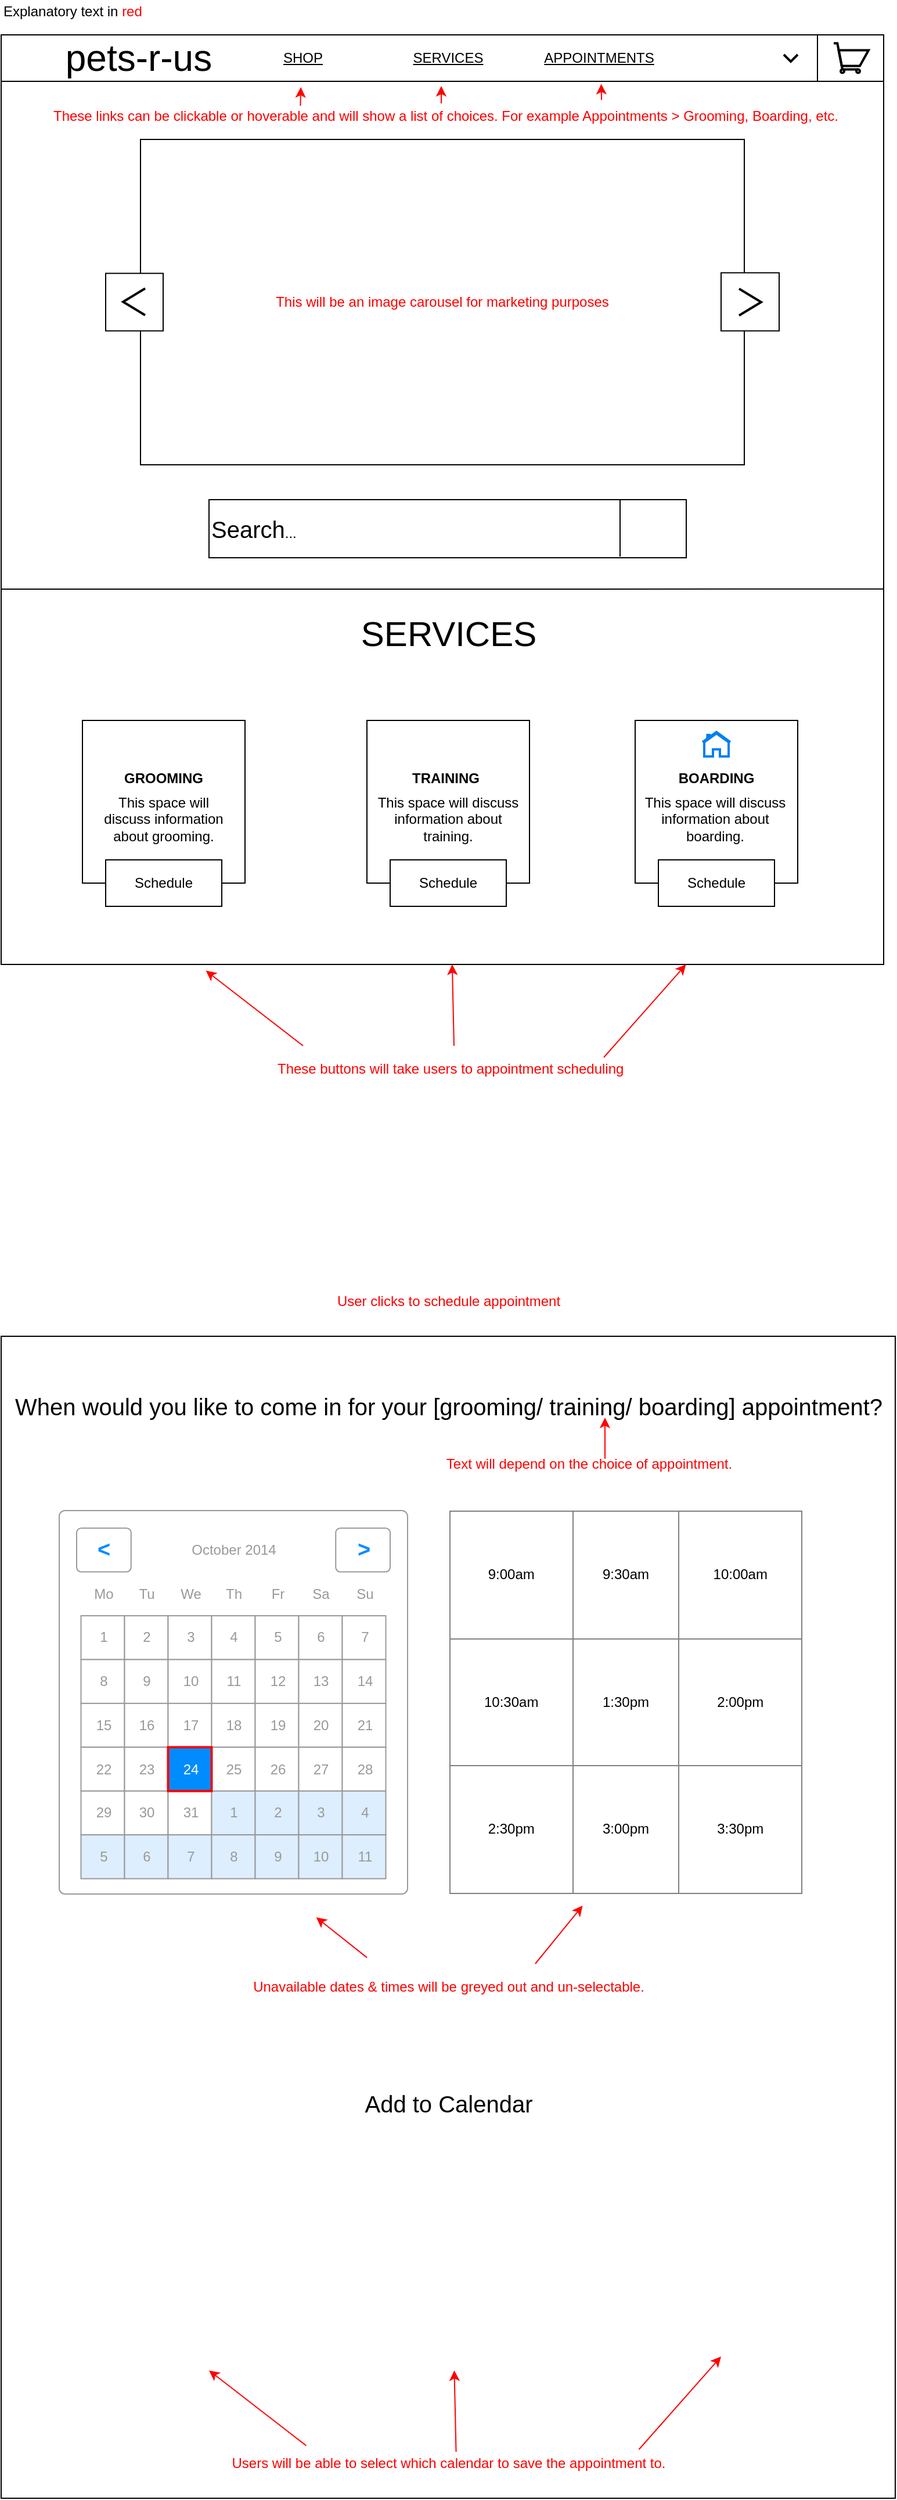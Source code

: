 <mxfile version="13.10.0" type="github">
  <diagram id="vqAz7mFe_bX8_XPS133d" name="Page-1">
    <mxGraphModel dx="1426" dy="794" grid="1" gridSize="10" guides="1" tooltips="1" connect="1" arrows="1" fold="1" page="1" pageScale="1" pageWidth="850" pageHeight="1100" math="0" shadow="0">
      <root>
        <mxCell id="0" />
        <mxCell id="1" parent="0" />
        <mxCell id="3avs3_zd8cKEyKvQoN6--27" value="" style="whiteSpace=wrap;html=1;aspect=fixed;" parent="1" vertex="1">
          <mxGeometry x="40" y="80" width="760" height="760" as="geometry" />
        </mxCell>
        <mxCell id="lcX1lfoyKaqcj_of0QZ5-1" value="&lt;font style=&quot;font-size: 32px&quot;&gt;&amp;nbsp; &amp;nbsp; &amp;nbsp; pets-r-us&lt;/font&gt;" style="rounded=0;whiteSpace=wrap;html=1;align=left;" parent="1" vertex="1">
          <mxGeometry x="40" y="40" width="760" height="40" as="geometry" />
        </mxCell>
        <mxCell id="lcX1lfoyKaqcj_of0QZ5-8" value="&lt;font style=&quot;font-size: 30px&quot;&gt;SERVICES&lt;/font&gt;" style="text;html=1;align=center;verticalAlign=middle;resizable=0;points=[];autosize=1;" parent="1" vertex="1">
          <mxGeometry x="339.5" y="540" width="170" height="30" as="geometry" />
        </mxCell>
        <mxCell id="3avs3_zd8cKEyKvQoN6--6" value="" style="shape=image;html=1;verticalAlign=top;verticalLabelPosition=bottom;labelBackgroundColor=#ffffff;imageAspect=0;aspect=fixed;image=https://cdn3.iconfinder.com/data/icons/fugue/icon_shadowless/user-silhouette.png" parent="1" vertex="1">
          <mxGeometry x="684" y="45" width="30" height="30" as="geometry" />
        </mxCell>
        <mxCell id="3avs3_zd8cKEyKvQoN6--7" value="" style="html=1;verticalLabelPosition=bottom;align=center;labelBackgroundColor=#ffffff;verticalAlign=top;strokeWidth=2;shadow=0;dashed=0;shape=mxgraph.ios7.icons.shopping_cart;" parent="1" vertex="1">
          <mxGeometry x="757" y="47.25" width="30" height="25.5" as="geometry" />
        </mxCell>
        <mxCell id="3avs3_zd8cKEyKvQoN6--8" value="" style="html=1;verticalLabelPosition=bottom;labelBackgroundColor=#ffffff;verticalAlign=top;shadow=0;dashed=0;strokeWidth=2;shape=mxgraph.ios7.misc.down;" parent="1" vertex="1">
          <mxGeometry x="714" y="57" width="12" height="6" as="geometry" />
        </mxCell>
        <mxCell id="3avs3_zd8cKEyKvQoN6--9" value="" style="endArrow=none;html=1;" parent="1" edge="1">
          <mxGeometry width="50" height="50" relative="1" as="geometry">
            <mxPoint x="743" y="80" as="sourcePoint" />
            <mxPoint x="743" y="40" as="targetPoint" />
          </mxGeometry>
        </mxCell>
        <mxCell id="3avs3_zd8cKEyKvQoN6--38" value="&lt;font color=&quot;#ff0000&quot;&gt;These links can be clickable or hoverable and will show a list of choices. For example Appointments &amp;gt; Grooming, Boarding, etc.&lt;/font&gt;" style="text;html=1;strokeColor=none;fillColor=none;align=center;verticalAlign=middle;whiteSpace=wrap;rounded=0;" parent="1" vertex="1">
          <mxGeometry x="73" y="100" width="700" height="20" as="geometry" />
        </mxCell>
        <mxCell id="3avs3_zd8cKEyKvQoN6--41" value="" style="endArrow=classic;html=1;strokeColor=#FF0000;entryX=0.68;entryY=-0.005;entryDx=0;entryDy=0;entryPerimeter=0;" parent="1" edge="1">
          <mxGeometry width="50" height="50" relative="1" as="geometry">
            <mxPoint x="557" y="96" as="sourcePoint" />
            <mxPoint x="556.8" y="82.2" as="targetPoint" />
          </mxGeometry>
        </mxCell>
        <mxCell id="3avs3_zd8cKEyKvQoN6--42" value="" style="endArrow=classic;html=1;strokeColor=#FF0000;" parent="1" edge="1">
          <mxGeometry width="50" height="50" relative="1" as="geometry">
            <mxPoint x="419" y="99" as="sourcePoint" />
            <mxPoint x="419" y="84" as="targetPoint" />
          </mxGeometry>
        </mxCell>
        <mxCell id="3avs3_zd8cKEyKvQoN6--43" value="Explanatory text in &lt;font color=&quot;#ff0000&quot;&gt;red&lt;/font&gt;" style="text;html=1;align=left;verticalAlign=middle;resizable=0;points=[];autosize=1;" parent="1" vertex="1">
          <mxGeometry x="40" y="10" width="130" height="20" as="geometry" />
        </mxCell>
        <mxCell id="3avs3_zd8cKEyKvQoN6--45" value="" style="endArrow=classic;html=1;strokeColor=#FF0000;exitX=0.151;exitY=-0.2;exitDx=0;exitDy=0;exitPerimeter=0;entryX=0.183;entryY=0;entryDx=0;entryDy=0;entryPerimeter=0;" parent="1" edge="1">
          <mxGeometry width="50" height="50" relative="1" as="geometry">
            <mxPoint x="297.7" y="101" as="sourcePoint" />
            <mxPoint x="298.08" y="85" as="targetPoint" />
          </mxGeometry>
        </mxCell>
        <mxCell id="3avs3_zd8cKEyKvQoN6--46" value="&lt;font color=&quot;#ff0000&quot;&gt;These buttons will take users to appointment scheduling&lt;/font&gt;" style="text;html=1;align=left;verticalAlign=middle;resizable=0;points=[];autosize=1;" parent="1" vertex="1">
          <mxGeometry x="276" y="920" width="310" height="20" as="geometry" />
        </mxCell>
        <mxCell id="3avs3_zd8cKEyKvQoN6--47" value="" style="endArrow=classic;html=1;strokeColor=#FF0000;entryX=0.776;entryY=1;entryDx=0;entryDy=0;entryPerimeter=0;" parent="1" target="3avs3_zd8cKEyKvQoN6--27" edge="1">
          <mxGeometry width="50" height="50" relative="1" as="geometry">
            <mxPoint x="559" y="920" as="sourcePoint" />
            <mxPoint x="610" y="870" as="targetPoint" />
          </mxGeometry>
        </mxCell>
        <mxCell id="3avs3_zd8cKEyKvQoN6--48" value="" style="endArrow=classic;html=1;strokeColor=#FF0000;" parent="1" target="3avs3_zd8cKEyKvQoN6--27" edge="1">
          <mxGeometry width="50" height="50" relative="1" as="geometry">
            <mxPoint x="430" y="910" as="sourcePoint" />
            <mxPoint x="480" y="860" as="targetPoint" />
          </mxGeometry>
        </mxCell>
        <mxCell id="3avs3_zd8cKEyKvQoN6--49" value="" style="endArrow=classic;html=1;strokeColor=#FF0000;entryX=0.232;entryY=1.007;entryDx=0;entryDy=0;entryPerimeter=0;" parent="1" target="3avs3_zd8cKEyKvQoN6--27" edge="1">
          <mxGeometry width="50" height="50" relative="1" as="geometry">
            <mxPoint x="300" y="910" as="sourcePoint" />
            <mxPoint x="250" y="880" as="targetPoint" />
          </mxGeometry>
        </mxCell>
        <mxCell id="o10lMuYCQR1ptEmExMKJ-1" value="&lt;u&gt;SHOP&lt;/u&gt;" style="text;html=1;strokeColor=none;fillColor=none;align=center;verticalAlign=middle;whiteSpace=wrap;rounded=0;" parent="1" vertex="1">
          <mxGeometry x="280" y="50" width="40" height="20" as="geometry" />
        </mxCell>
        <mxCell id="o10lMuYCQR1ptEmExMKJ-2" value="&lt;u&gt;SERVICES&lt;/u&gt;" style="text;html=1;strokeColor=none;fillColor=none;align=center;verticalAlign=middle;whiteSpace=wrap;rounded=0;" parent="1" vertex="1">
          <mxGeometry x="405" y="50" width="40" height="20" as="geometry" />
        </mxCell>
        <mxCell id="o10lMuYCQR1ptEmExMKJ-3" value="&lt;u&gt;APPOINTMENTS&lt;/u&gt;" style="text;html=1;strokeColor=none;fillColor=none;align=center;verticalAlign=middle;whiteSpace=wrap;rounded=0;" parent="1" vertex="1">
          <mxGeometry x="535" y="50" width="40" height="20" as="geometry" />
        </mxCell>
        <mxCell id="o10lMuYCQR1ptEmExMKJ-4" value="&lt;font color=&quot;#ff0000&quot;&gt;This will be an image carousel for marketing purposes&lt;/font&gt;" style="rounded=0;whiteSpace=wrap;html=1;strokeColor=#000000;" parent="1" vertex="1">
          <mxGeometry x="160" y="130" width="520" height="280" as="geometry" />
        </mxCell>
        <mxCell id="o10lMuYCQR1ptEmExMKJ-5" value="" style="whiteSpace=wrap;html=1;aspect=fixed;strokeColor=#000000;" parent="1" vertex="1">
          <mxGeometry x="130" y="245.25" width="49.5" height="49.5" as="geometry" />
        </mxCell>
        <mxCell id="o10lMuYCQR1ptEmExMKJ-6" value="" style="whiteSpace=wrap;html=1;aspect=fixed;strokeColor=#000000;" parent="1" vertex="1">
          <mxGeometry x="660" y="244.75" width="50" height="50" as="geometry" />
        </mxCell>
        <mxCell id="o10lMuYCQR1ptEmExMKJ-7" value="" style="html=1;verticalLabelPosition=bottom;labelBackgroundColor=#ffffff;verticalAlign=top;shadow=0;dashed=0;strokeWidth=2;shape=mxgraph.ios7.misc.down;direction=south;" parent="1" vertex="1">
          <mxGeometry x="145" y="258.25" width="19" height="23" as="geometry" />
        </mxCell>
        <mxCell id="o10lMuYCQR1ptEmExMKJ-8" value="" style="html=1;verticalLabelPosition=bottom;labelBackgroundColor=#ffffff;verticalAlign=top;shadow=0;dashed=0;strokeWidth=2;shape=mxgraph.ios7.misc.down;direction=north;" parent="1" vertex="1">
          <mxGeometry x="675.5" y="258.5" width="19" height="23" as="geometry" />
        </mxCell>
        <mxCell id="o10lMuYCQR1ptEmExMKJ-9" value="&lt;font style=&quot;font-size: 20px&quot;&gt;Search&lt;/font&gt;..." style="rounded=0;whiteSpace=wrap;html=1;strokeColor=#000000;align=left;" parent="1" vertex="1">
          <mxGeometry x="219" y="440" width="411" height="50" as="geometry" />
        </mxCell>
        <mxCell id="o10lMuYCQR1ptEmExMKJ-10" value="" style="shape=image;html=1;verticalAlign=top;verticalLabelPosition=bottom;labelBackgroundColor=#ffffff;imageAspect=0;aspect=fixed;image=https://cdn1.iconfinder.com/data/icons/science-technology-outline-24-px/24/Magnifier_magnifying_glass_search_search_web_searching_glass-128.png;strokeColor=#000000;" parent="1" vertex="1">
          <mxGeometry x="580" y="441" width="48" height="48" as="geometry" />
        </mxCell>
        <mxCell id="o10lMuYCQR1ptEmExMKJ-11" value="" style="endArrow=none;html=1;" parent="1" edge="1">
          <mxGeometry width="50" height="50" relative="1" as="geometry">
            <mxPoint x="573" y="489" as="sourcePoint" />
            <mxPoint x="573" y="440" as="targetPoint" />
          </mxGeometry>
        </mxCell>
        <mxCell id="o10lMuYCQR1ptEmExMKJ-12" value="" style="endArrow=none;html=1;strokeColor=#000000;entryX=1;entryY=0.592;entryDx=0;entryDy=0;entryPerimeter=0;" parent="1" edge="1">
          <mxGeometry width="50" height="50" relative="1" as="geometry">
            <mxPoint x="40" y="517" as="sourcePoint" />
            <mxPoint x="800" y="516.92" as="targetPoint" />
          </mxGeometry>
        </mxCell>
        <mxCell id="o10lMuYCQR1ptEmExMKJ-13" value="" style="whiteSpace=wrap;html=1;aspect=fixed;strokeColor=#000000;align=left;" parent="1" vertex="1">
          <mxGeometry x="110" y="630" width="140" height="140" as="geometry" />
        </mxCell>
        <mxCell id="o10lMuYCQR1ptEmExMKJ-14" value="&lt;span style=&quot;color: rgba(0 , 0 , 0 , 0) ; font-family: monospace ; font-size: 0px&quot;&gt;%3CmxGraphModel%3E%3Croot%3E%3CmxCell%20id%3D%220%22%2F%3E%3CmxCell%20id%3D%221%22%20parent%3D%220%22%2F%3E%3CmxCell%20id%3D%222%22%20value%3D%22This%20space%20will%20discuss%20information%20about%20grooming.%22%20style%3D%22text%3Bhtml%3D1%3BstrokeColor%3Dnone%3BfillColor%3Dnone%3Balign%3Dleft%3BverticalAlign%3Dmiddle%3BwhiteSpace%3Dwrap%3Brounded%3D0%3B%22%20vertex%3D%221%22%20parent%3D%221%22%3E%3CmxGeometry%20x%3D%22120%22%20y%3D%22690%22%20width%3D%22120%22%20height%3D%2250%22%20as%3D%22geometry%22%2F%3E%3C%2FmxCell%3E%3C%2Froot%3E%3C%2FmxGraphModel%3E&lt;/span&gt;" style="whiteSpace=wrap;html=1;aspect=fixed;strokeColor=#000000;" parent="1" vertex="1">
          <mxGeometry x="355" y="630" width="140" height="140" as="geometry" />
        </mxCell>
        <mxCell id="o10lMuYCQR1ptEmExMKJ-15" value="" style="whiteSpace=wrap;html=1;aspect=fixed;strokeColor=#000000;" parent="1" vertex="1">
          <mxGeometry x="586" y="630" width="140" height="140" as="geometry" />
        </mxCell>
        <mxCell id="o10lMuYCQR1ptEmExMKJ-16" value="Schedule" style="rounded=0;whiteSpace=wrap;html=1;strokeColor=#000000;" parent="1" vertex="1">
          <mxGeometry x="130" y="750" width="100" height="40" as="geometry" />
        </mxCell>
        <mxCell id="o10lMuYCQR1ptEmExMKJ-17" value="Schedule" style="rounded=0;whiteSpace=wrap;html=1;strokeColor=#000000;" parent="1" vertex="1">
          <mxGeometry x="375" y="750" width="100" height="40" as="geometry" />
        </mxCell>
        <mxCell id="o10lMuYCQR1ptEmExMKJ-18" value="Schedule" style="rounded=0;whiteSpace=wrap;html=1;strokeColor=#000000;" parent="1" vertex="1">
          <mxGeometry x="606" y="750" width="100" height="40" as="geometry" />
        </mxCell>
        <mxCell id="lcX1lfoyKaqcj_of0QZ5-4" value="" style="shape=image;html=1;verticalAlign=top;verticalLabelPosition=bottom;labelBackgroundColor=#ffffff;imageAspect=0;aspect=fixed;image=https://cdn4.iconfinder.com/data/icons/common-toolbar/36/Cut-2-128.png" parent="1" vertex="1">
          <mxGeometry x="165" y="640" width="30" height="30" as="geometry" />
        </mxCell>
        <mxCell id="o10lMuYCQR1ptEmExMKJ-19" value="&lt;b&gt;GROOMING&lt;/b&gt;" style="text;html=1;strokeColor=none;fillColor=none;align=center;verticalAlign=middle;whiteSpace=wrap;rounded=0;" parent="1" vertex="1">
          <mxGeometry x="160" y="670" width="40" height="20" as="geometry" />
        </mxCell>
        <mxCell id="o10lMuYCQR1ptEmExMKJ-20" value="This space will discuss information about grooming." style="text;html=1;strokeColor=none;fillColor=none;align=center;verticalAlign=middle;whiteSpace=wrap;rounded=0;" parent="1" vertex="1">
          <mxGeometry x="120" y="690" width="120" height="50" as="geometry" />
        </mxCell>
        <mxCell id="lcX1lfoyKaqcj_of0QZ5-5" value="" style="shape=image;html=1;verticalAlign=top;verticalLabelPosition=bottom;labelBackgroundColor=#ffffff;imageAspect=0;aspect=fixed;image=https://cdn4.iconfinder.com/data/icons/general-office/91/General_Office_06-128.png" parent="1" vertex="1">
          <mxGeometry x="410" y="640" width="30" height="30" as="geometry" />
        </mxCell>
        <mxCell id="o10lMuYCQR1ptEmExMKJ-21" value="&lt;b&gt;TRAINING&lt;/b&gt;" style="text;html=1;strokeColor=none;fillColor=none;align=center;verticalAlign=middle;whiteSpace=wrap;rounded=0;" parent="1" vertex="1">
          <mxGeometry x="403" y="670" width="40" height="20" as="geometry" />
        </mxCell>
        <mxCell id="o10lMuYCQR1ptEmExMKJ-22" value="&lt;span style=&quot;text-align: left&quot;&gt;This space will discuss information about training.&lt;/span&gt;" style="text;html=1;strokeColor=none;fillColor=none;align=center;verticalAlign=middle;whiteSpace=wrap;rounded=0;" parent="1" vertex="1">
          <mxGeometry x="360" y="690" width="130" height="50" as="geometry" />
        </mxCell>
        <mxCell id="lcX1lfoyKaqcj_of0QZ5-6" value="" style="html=1;verticalLabelPosition=bottom;align=center;labelBackgroundColor=#ffffff;verticalAlign=top;strokeWidth=2;strokeColor=#0080F0;shadow=0;dashed=0;shape=mxgraph.ios7.icons.home;" parent="1" vertex="1">
          <mxGeometry x="644" y="640" width="24" height="21" as="geometry" />
        </mxCell>
        <mxCell id="o10lMuYCQR1ptEmExMKJ-23" value="&lt;b&gt;BOARDING&lt;/b&gt;" style="text;html=1;strokeColor=none;fillColor=none;align=center;verticalAlign=middle;whiteSpace=wrap;rounded=0;" parent="1" vertex="1">
          <mxGeometry x="635.5" y="670" width="40" height="20" as="geometry" />
        </mxCell>
        <mxCell id="o10lMuYCQR1ptEmExMKJ-24" value="&lt;span style=&quot;text-align: left&quot;&gt;This space will discuss information about boarding.&lt;/span&gt;" style="text;html=1;strokeColor=none;fillColor=none;align=center;verticalAlign=middle;whiteSpace=wrap;rounded=0;" parent="1" vertex="1">
          <mxGeometry x="590" y="690" width="130" height="50" as="geometry" />
        </mxCell>
        <mxCell id="95NdMhcnDPLf_UJRI52Z-2" value="" style="whiteSpace=wrap;html=1;" vertex="1" parent="1">
          <mxGeometry x="40" y="1160" width="770" height="1000" as="geometry" />
        </mxCell>
        <mxCell id="95NdMhcnDPLf_UJRI52Z-3" value="&lt;span style=&quot;color: rgb(255 , 0 , 0)&quot;&gt;User clicks to schedule appointment&lt;/span&gt;" style="text;html=1;align=center;verticalAlign=middle;resizable=0;points=[];autosize=1;" vertex="1" parent="1">
          <mxGeometry x="320" y="1120" width="210" height="20" as="geometry" />
        </mxCell>
        <mxCell id="95NdMhcnDPLf_UJRI52Z-4" value="&lt;span style=&quot;font-size: 20px&quot;&gt;When would you like to come in for your [grooming/ training/ boarding] appointment?&lt;/span&gt;" style="text;html=1;align=center;verticalAlign=middle;resizable=0;points=[];autosize=1;" vertex="1" parent="1">
          <mxGeometry x="45" y="1210" width="760" height="20" as="geometry" />
        </mxCell>
        <mxCell id="95NdMhcnDPLf_UJRI52Z-5" value="" style="strokeWidth=1;shadow=0;dashed=0;align=center;html=1;shape=mxgraph.mockup.forms.rrect;rSize=5;strokeColor=#999999;fillColor=#ffffff;" vertex="1" parent="1">
          <mxGeometry x="90" y="1310" width="300" height="330" as="geometry" />
        </mxCell>
        <mxCell id="95NdMhcnDPLf_UJRI52Z-6" value="October 2014" style="strokeWidth=1;shadow=0;dashed=0;align=center;html=1;shape=mxgraph.mockup.forms.anchor;fontColor=#999999;" vertex="1" parent="95NdMhcnDPLf_UJRI52Z-5">
          <mxGeometry x="56.25" y="15.086" width="187.5" height="37.714" as="geometry" />
        </mxCell>
        <mxCell id="95NdMhcnDPLf_UJRI52Z-7" value="&lt;" style="strokeWidth=1;shadow=0;dashed=0;align=center;html=1;shape=mxgraph.mockup.forms.rrect;rSize=4;strokeColor=#999999;fontColor=#008cff;fontSize=19;fontStyle=1;" vertex="1" parent="95NdMhcnDPLf_UJRI52Z-5">
          <mxGeometry x="15" y="15.086" width="46.875" height="37.714" as="geometry" />
        </mxCell>
        <mxCell id="95NdMhcnDPLf_UJRI52Z-8" value="&gt;" style="strokeWidth=1;shadow=0;dashed=0;align=center;html=1;shape=mxgraph.mockup.forms.rrect;rSize=4;strokeColor=#999999;fontColor=#008cff;fontSize=19;fontStyle=1;" vertex="1" parent="95NdMhcnDPLf_UJRI52Z-5">
          <mxGeometry x="238.125" y="15.086" width="46.875" height="37.714" as="geometry" />
        </mxCell>
        <mxCell id="95NdMhcnDPLf_UJRI52Z-9" value="Mo" style="strokeWidth=1;shadow=0;dashed=0;align=center;html=1;shape=mxgraph.mockup.forms.anchor;fontColor=#999999;" vertex="1" parent="95NdMhcnDPLf_UJRI52Z-5">
          <mxGeometry x="18.75" y="52.8" width="37.5" height="37.714" as="geometry" />
        </mxCell>
        <mxCell id="95NdMhcnDPLf_UJRI52Z-10" value="Tu" style="strokeWidth=1;shadow=0;dashed=0;align=center;html=1;shape=mxgraph.mockup.forms.anchor;fontColor=#999999;" vertex="1" parent="95NdMhcnDPLf_UJRI52Z-5">
          <mxGeometry x="56.25" y="52.8" width="37.5" height="37.714" as="geometry" />
        </mxCell>
        <mxCell id="95NdMhcnDPLf_UJRI52Z-11" value="We" style="strokeWidth=1;shadow=0;dashed=0;align=center;html=1;shape=mxgraph.mockup.forms.anchor;fontColor=#999999;" vertex="1" parent="95NdMhcnDPLf_UJRI52Z-5">
          <mxGeometry x="93.75" y="52.8" width="37.5" height="37.714" as="geometry" />
        </mxCell>
        <mxCell id="95NdMhcnDPLf_UJRI52Z-12" value="Th" style="strokeWidth=1;shadow=0;dashed=0;align=center;html=1;shape=mxgraph.mockup.forms.anchor;fontColor=#999999;" vertex="1" parent="95NdMhcnDPLf_UJRI52Z-5">
          <mxGeometry x="131.25" y="52.8" width="37.5" height="37.714" as="geometry" />
        </mxCell>
        <mxCell id="95NdMhcnDPLf_UJRI52Z-13" value="Fr" style="strokeWidth=1;shadow=0;dashed=0;align=center;html=1;shape=mxgraph.mockup.forms.anchor;fontColor=#999999;" vertex="1" parent="95NdMhcnDPLf_UJRI52Z-5">
          <mxGeometry x="168.75" y="52.8" width="37.5" height="37.714" as="geometry" />
        </mxCell>
        <mxCell id="95NdMhcnDPLf_UJRI52Z-14" value="Sa" style="strokeWidth=1;shadow=0;dashed=0;align=center;html=1;shape=mxgraph.mockup.forms.anchor;fontColor=#999999;" vertex="1" parent="95NdMhcnDPLf_UJRI52Z-5">
          <mxGeometry x="206.25" y="52.8" width="37.5" height="37.714" as="geometry" />
        </mxCell>
        <mxCell id="95NdMhcnDPLf_UJRI52Z-15" value="Su" style="strokeWidth=1;shadow=0;dashed=0;align=center;html=1;shape=mxgraph.mockup.forms.anchor;fontColor=#999999;" vertex="1" parent="95NdMhcnDPLf_UJRI52Z-5">
          <mxGeometry x="243.75" y="52.8" width="37.5" height="37.714" as="geometry" />
        </mxCell>
        <mxCell id="95NdMhcnDPLf_UJRI52Z-16" value="1" style="strokeWidth=1;shadow=0;dashed=0;align=center;html=1;shape=mxgraph.mockup.forms.rrect;rSize=0;strokeColor=#999999;fontColor=#999999;" vertex="1" parent="95NdMhcnDPLf_UJRI52Z-5">
          <mxGeometry x="18.75" y="90.514" width="37.5" height="37.714" as="geometry" />
        </mxCell>
        <mxCell id="95NdMhcnDPLf_UJRI52Z-17" value="2" style="strokeWidth=1;shadow=0;dashed=0;align=center;html=1;shape=mxgraph.mockup.forms.rrect;rSize=0;strokeColor=#999999;fontColor=#999999;" vertex="1" parent="95NdMhcnDPLf_UJRI52Z-5">
          <mxGeometry x="56.25" y="90.514" width="37.5" height="37.714" as="geometry" />
        </mxCell>
        <mxCell id="95NdMhcnDPLf_UJRI52Z-18" value="3" style="strokeWidth=1;shadow=0;dashed=0;align=center;html=1;shape=mxgraph.mockup.forms.rrect;rSize=0;strokeColor=#999999;fontColor=#999999;" vertex="1" parent="95NdMhcnDPLf_UJRI52Z-5">
          <mxGeometry x="93.75" y="90.514" width="37.5" height="37.714" as="geometry" />
        </mxCell>
        <mxCell id="95NdMhcnDPLf_UJRI52Z-19" value="4" style="strokeWidth=1;shadow=0;dashed=0;align=center;html=1;shape=mxgraph.mockup.forms.rrect;rSize=0;strokeColor=#999999;fontColor=#999999;" vertex="1" parent="95NdMhcnDPLf_UJRI52Z-5">
          <mxGeometry x="131.25" y="90.514" width="37.5" height="37.714" as="geometry" />
        </mxCell>
        <mxCell id="95NdMhcnDPLf_UJRI52Z-20" value="5" style="strokeWidth=1;shadow=0;dashed=0;align=center;html=1;shape=mxgraph.mockup.forms.rrect;rSize=0;strokeColor=#999999;fontColor=#999999;" vertex="1" parent="95NdMhcnDPLf_UJRI52Z-5">
          <mxGeometry x="168.75" y="90.514" width="37.5" height="37.714" as="geometry" />
        </mxCell>
        <mxCell id="95NdMhcnDPLf_UJRI52Z-21" value="6" style="strokeWidth=1;shadow=0;dashed=0;align=center;html=1;shape=mxgraph.mockup.forms.rrect;rSize=0;strokeColor=#999999;fontColor=#999999;" vertex="1" parent="95NdMhcnDPLf_UJRI52Z-5">
          <mxGeometry x="206.25" y="90.514" width="37.5" height="37.714" as="geometry" />
        </mxCell>
        <mxCell id="95NdMhcnDPLf_UJRI52Z-22" value="7" style="strokeWidth=1;shadow=0;dashed=0;align=center;html=1;shape=mxgraph.mockup.forms.rrect;rSize=0;strokeColor=#999999;fontColor=#999999;" vertex="1" parent="95NdMhcnDPLf_UJRI52Z-5">
          <mxGeometry x="243.75" y="90.514" width="37.5" height="37.714" as="geometry" />
        </mxCell>
        <mxCell id="95NdMhcnDPLf_UJRI52Z-23" value="8" style="strokeWidth=1;shadow=0;dashed=0;align=center;html=1;shape=mxgraph.mockup.forms.rrect;rSize=0;strokeColor=#999999;fontColor=#999999;" vertex="1" parent="95NdMhcnDPLf_UJRI52Z-5">
          <mxGeometry x="18.75" y="128.229" width="37.5" height="37.714" as="geometry" />
        </mxCell>
        <mxCell id="95NdMhcnDPLf_UJRI52Z-24" value="9" style="strokeWidth=1;shadow=0;dashed=0;align=center;html=1;shape=mxgraph.mockup.forms.rrect;rSize=0;strokeColor=#999999;fontColor=#999999;" vertex="1" parent="95NdMhcnDPLf_UJRI52Z-5">
          <mxGeometry x="56.25" y="128.229" width="37.5" height="37.714" as="geometry" />
        </mxCell>
        <mxCell id="95NdMhcnDPLf_UJRI52Z-25" value="10" style="strokeWidth=1;shadow=0;dashed=0;align=center;html=1;shape=mxgraph.mockup.forms.rrect;rSize=0;strokeColor=#999999;fontColor=#999999;" vertex="1" parent="95NdMhcnDPLf_UJRI52Z-5">
          <mxGeometry x="93.75" y="128.229" width="37.5" height="37.714" as="geometry" />
        </mxCell>
        <mxCell id="95NdMhcnDPLf_UJRI52Z-26" value="11" style="strokeWidth=1;shadow=0;dashed=0;align=center;html=1;shape=mxgraph.mockup.forms.rrect;rSize=0;strokeColor=#999999;fontColor=#999999;" vertex="1" parent="95NdMhcnDPLf_UJRI52Z-5">
          <mxGeometry x="131.25" y="128.229" width="37.5" height="37.714" as="geometry" />
        </mxCell>
        <mxCell id="95NdMhcnDPLf_UJRI52Z-27" value="12" style="strokeWidth=1;shadow=0;dashed=0;align=center;html=1;shape=mxgraph.mockup.forms.rrect;rSize=0;strokeColor=#999999;fontColor=#999999;" vertex="1" parent="95NdMhcnDPLf_UJRI52Z-5">
          <mxGeometry x="168.75" y="128.229" width="37.5" height="37.714" as="geometry" />
        </mxCell>
        <mxCell id="95NdMhcnDPLf_UJRI52Z-28" value="13" style="strokeWidth=1;shadow=0;dashed=0;align=center;html=1;shape=mxgraph.mockup.forms.rrect;rSize=0;strokeColor=#999999;fontColor=#999999;" vertex="1" parent="95NdMhcnDPLf_UJRI52Z-5">
          <mxGeometry x="206.25" y="128.229" width="37.5" height="37.714" as="geometry" />
        </mxCell>
        <mxCell id="95NdMhcnDPLf_UJRI52Z-29" value="14" style="strokeWidth=1;shadow=0;dashed=0;align=center;html=1;shape=mxgraph.mockup.forms.rrect;rSize=0;strokeColor=#999999;fontColor=#999999;" vertex="1" parent="95NdMhcnDPLf_UJRI52Z-5">
          <mxGeometry x="243.75" y="128.229" width="37.5" height="37.714" as="geometry" />
        </mxCell>
        <mxCell id="95NdMhcnDPLf_UJRI52Z-30" value="15" style="strokeWidth=1;shadow=0;dashed=0;align=center;html=1;shape=mxgraph.mockup.forms.rrect;rSize=0;strokeColor=#999999;fontColor=#999999;" vertex="1" parent="95NdMhcnDPLf_UJRI52Z-5">
          <mxGeometry x="18.75" y="165.943" width="37.5" height="37.714" as="geometry" />
        </mxCell>
        <mxCell id="95NdMhcnDPLf_UJRI52Z-31" value="16" style="strokeWidth=1;shadow=0;dashed=0;align=center;html=1;shape=mxgraph.mockup.forms.rrect;rSize=0;strokeColor=#999999;fontColor=#999999;" vertex="1" parent="95NdMhcnDPLf_UJRI52Z-5">
          <mxGeometry x="56.25" y="165.943" width="37.5" height="37.714" as="geometry" />
        </mxCell>
        <mxCell id="95NdMhcnDPLf_UJRI52Z-32" value="17" style="strokeWidth=1;shadow=0;dashed=0;align=center;html=1;shape=mxgraph.mockup.forms.rrect;rSize=0;strokeColor=#999999;fontColor=#999999;" vertex="1" parent="95NdMhcnDPLf_UJRI52Z-5">
          <mxGeometry x="93.75" y="165.943" width="37.5" height="37.714" as="geometry" />
        </mxCell>
        <mxCell id="95NdMhcnDPLf_UJRI52Z-33" value="18" style="strokeWidth=1;shadow=0;dashed=0;align=center;html=1;shape=mxgraph.mockup.forms.rrect;rSize=0;strokeColor=#999999;fontColor=#999999;" vertex="1" parent="95NdMhcnDPLf_UJRI52Z-5">
          <mxGeometry x="131.25" y="165.943" width="37.5" height="37.714" as="geometry" />
        </mxCell>
        <mxCell id="95NdMhcnDPLf_UJRI52Z-34" value="19" style="strokeWidth=1;shadow=0;dashed=0;align=center;html=1;shape=mxgraph.mockup.forms.rrect;rSize=0;strokeColor=#999999;fontColor=#999999;" vertex="1" parent="95NdMhcnDPLf_UJRI52Z-5">
          <mxGeometry x="168.75" y="165.943" width="37.5" height="37.714" as="geometry" />
        </mxCell>
        <mxCell id="95NdMhcnDPLf_UJRI52Z-35" value="20" style="strokeWidth=1;shadow=0;dashed=0;align=center;html=1;shape=mxgraph.mockup.forms.rrect;rSize=0;strokeColor=#999999;fontColor=#999999;" vertex="1" parent="95NdMhcnDPLf_UJRI52Z-5">
          <mxGeometry x="206.25" y="165.943" width="37.5" height="37.714" as="geometry" />
        </mxCell>
        <mxCell id="95NdMhcnDPLf_UJRI52Z-36" value="21" style="strokeWidth=1;shadow=0;dashed=0;align=center;html=1;shape=mxgraph.mockup.forms.rrect;rSize=0;strokeColor=#999999;fontColor=#999999;" vertex="1" parent="95NdMhcnDPLf_UJRI52Z-5">
          <mxGeometry x="243.75" y="165.943" width="37.5" height="37.714" as="geometry" />
        </mxCell>
        <mxCell id="95NdMhcnDPLf_UJRI52Z-37" value="22" style="strokeWidth=1;shadow=0;dashed=0;align=center;html=1;shape=mxgraph.mockup.forms.rrect;rSize=0;strokeColor=#999999;fontColor=#999999;" vertex="1" parent="95NdMhcnDPLf_UJRI52Z-5">
          <mxGeometry x="18.75" y="203.657" width="37.5" height="37.714" as="geometry" />
        </mxCell>
        <mxCell id="95NdMhcnDPLf_UJRI52Z-38" value="23" style="strokeWidth=1;shadow=0;dashed=0;align=center;html=1;shape=mxgraph.mockup.forms.rrect;rSize=0;strokeColor=#999999;fontColor=#999999;" vertex="1" parent="95NdMhcnDPLf_UJRI52Z-5">
          <mxGeometry x="56.25" y="203.657" width="37.5" height="37.714" as="geometry" />
        </mxCell>
        <mxCell id="95NdMhcnDPLf_UJRI52Z-39" value="25" style="strokeWidth=1;shadow=0;dashed=0;align=center;html=1;shape=mxgraph.mockup.forms.rrect;rSize=0;strokeColor=#999999;fontColor=#999999;" vertex="1" parent="95NdMhcnDPLf_UJRI52Z-5">
          <mxGeometry x="131.25" y="203.657" width="37.5" height="37.714" as="geometry" />
        </mxCell>
        <mxCell id="95NdMhcnDPLf_UJRI52Z-40" value="26" style="strokeWidth=1;shadow=0;dashed=0;align=center;html=1;shape=mxgraph.mockup.forms.rrect;rSize=0;strokeColor=#999999;fontColor=#999999;" vertex="1" parent="95NdMhcnDPLf_UJRI52Z-5">
          <mxGeometry x="168.75" y="203.657" width="37.5" height="37.714" as="geometry" />
        </mxCell>
        <mxCell id="95NdMhcnDPLf_UJRI52Z-41" value="27" style="strokeWidth=1;shadow=0;dashed=0;align=center;html=1;shape=mxgraph.mockup.forms.rrect;rSize=0;strokeColor=#999999;fontColor=#999999;" vertex="1" parent="95NdMhcnDPLf_UJRI52Z-5">
          <mxGeometry x="206.25" y="203.657" width="37.5" height="37.714" as="geometry" />
        </mxCell>
        <mxCell id="95NdMhcnDPLf_UJRI52Z-42" value="28" style="strokeWidth=1;shadow=0;dashed=0;align=center;html=1;shape=mxgraph.mockup.forms.rrect;rSize=0;strokeColor=#999999;fontColor=#999999;" vertex="1" parent="95NdMhcnDPLf_UJRI52Z-5">
          <mxGeometry x="243.75" y="203.657" width="37.5" height="37.714" as="geometry" />
        </mxCell>
        <mxCell id="95NdMhcnDPLf_UJRI52Z-43" value="29" style="strokeWidth=1;shadow=0;dashed=0;align=center;html=1;shape=mxgraph.mockup.forms.rrect;rSize=0;strokeColor=#999999;fontColor=#999999;" vertex="1" parent="95NdMhcnDPLf_UJRI52Z-5">
          <mxGeometry x="18.75" y="241.371" width="37.5" height="37.714" as="geometry" />
        </mxCell>
        <mxCell id="95NdMhcnDPLf_UJRI52Z-44" value="30" style="strokeWidth=1;shadow=0;dashed=0;align=center;html=1;shape=mxgraph.mockup.forms.rrect;rSize=0;strokeColor=#999999;fontColor=#999999;" vertex="1" parent="95NdMhcnDPLf_UJRI52Z-5">
          <mxGeometry x="56.25" y="241.371" width="37.5" height="37.714" as="geometry" />
        </mxCell>
        <mxCell id="95NdMhcnDPLf_UJRI52Z-45" value="31" style="strokeWidth=1;shadow=0;dashed=0;align=center;html=1;shape=mxgraph.mockup.forms.rrect;rSize=0;strokeColor=#999999;fontColor=#999999;" vertex="1" parent="95NdMhcnDPLf_UJRI52Z-5">
          <mxGeometry x="93.75" y="241.371" width="37.5" height="37.714" as="geometry" />
        </mxCell>
        <mxCell id="95NdMhcnDPLf_UJRI52Z-46" value="1" style="strokeWidth=1;shadow=0;dashed=0;align=center;html=1;shape=mxgraph.mockup.forms.rrect;rSize=0;strokeColor=#999999;fontColor=#999999;fillColor=#ddeeff;" vertex="1" parent="95NdMhcnDPLf_UJRI52Z-5">
          <mxGeometry x="131.25" y="241.371" width="37.5" height="37.714" as="geometry" />
        </mxCell>
        <mxCell id="95NdMhcnDPLf_UJRI52Z-47" value="2" style="strokeWidth=1;shadow=0;dashed=0;align=center;html=1;shape=mxgraph.mockup.forms.rrect;rSize=0;strokeColor=#999999;fontColor=#999999;fillColor=#ddeeff;" vertex="1" parent="95NdMhcnDPLf_UJRI52Z-5">
          <mxGeometry x="168.75" y="241.371" width="37.5" height="37.714" as="geometry" />
        </mxCell>
        <mxCell id="95NdMhcnDPLf_UJRI52Z-48" value="3" style="strokeWidth=1;shadow=0;dashed=0;align=center;html=1;shape=mxgraph.mockup.forms.rrect;rSize=0;strokeColor=#999999;fontColor=#999999;fillColor=#ddeeff;" vertex="1" parent="95NdMhcnDPLf_UJRI52Z-5">
          <mxGeometry x="206.25" y="241.371" width="37.5" height="37.714" as="geometry" />
        </mxCell>
        <mxCell id="95NdMhcnDPLf_UJRI52Z-49" value="4" style="strokeWidth=1;shadow=0;dashed=0;align=center;html=1;shape=mxgraph.mockup.forms.rrect;rSize=0;strokeColor=#999999;fontColor=#999999;fillColor=#ddeeff;" vertex="1" parent="95NdMhcnDPLf_UJRI52Z-5">
          <mxGeometry x="243.75" y="241.371" width="37.5" height="37.714" as="geometry" />
        </mxCell>
        <mxCell id="95NdMhcnDPLf_UJRI52Z-50" value="5" style="strokeWidth=1;shadow=0;dashed=0;align=center;html=1;shape=mxgraph.mockup.forms.rrect;rSize=0;strokeColor=#999999;fontColor=#999999;fillColor=#ddeeff;" vertex="1" parent="95NdMhcnDPLf_UJRI52Z-5">
          <mxGeometry x="18.75" y="279.086" width="37.5" height="37.714" as="geometry" />
        </mxCell>
        <mxCell id="95NdMhcnDPLf_UJRI52Z-51" value="6" style="strokeWidth=1;shadow=0;dashed=0;align=center;html=1;shape=mxgraph.mockup.forms.rrect;rSize=0;strokeColor=#999999;fontColor=#999999;fillColor=#ddeeff;" vertex="1" parent="95NdMhcnDPLf_UJRI52Z-5">
          <mxGeometry x="56.25" y="279.086" width="37.5" height="37.714" as="geometry" />
        </mxCell>
        <mxCell id="95NdMhcnDPLf_UJRI52Z-52" value="7" style="strokeWidth=1;shadow=0;dashed=0;align=center;html=1;shape=mxgraph.mockup.forms.rrect;rSize=0;strokeColor=#999999;fontColor=#999999;fillColor=#ddeeff;" vertex="1" parent="95NdMhcnDPLf_UJRI52Z-5">
          <mxGeometry x="93.75" y="279.086" width="37.5" height="37.714" as="geometry" />
        </mxCell>
        <mxCell id="95NdMhcnDPLf_UJRI52Z-53" value="8" style="strokeWidth=1;shadow=0;dashed=0;align=center;html=1;shape=mxgraph.mockup.forms.rrect;rSize=0;strokeColor=#999999;fontColor=#999999;fillColor=#ddeeff;" vertex="1" parent="95NdMhcnDPLf_UJRI52Z-5">
          <mxGeometry x="131.25" y="279.086" width="37.5" height="37.714" as="geometry" />
        </mxCell>
        <mxCell id="95NdMhcnDPLf_UJRI52Z-54" value="9" style="strokeWidth=1;shadow=0;dashed=0;align=center;html=1;shape=mxgraph.mockup.forms.rrect;rSize=0;strokeColor=#999999;fontColor=#999999;fillColor=#ddeeff;" vertex="1" parent="95NdMhcnDPLf_UJRI52Z-5">
          <mxGeometry x="168.75" y="279.086" width="37.5" height="37.714" as="geometry" />
        </mxCell>
        <mxCell id="95NdMhcnDPLf_UJRI52Z-55" value="10" style="strokeWidth=1;shadow=0;dashed=0;align=center;html=1;shape=mxgraph.mockup.forms.rrect;rSize=0;strokeColor=#999999;fontColor=#999999;fillColor=#ddeeff;" vertex="1" parent="95NdMhcnDPLf_UJRI52Z-5">
          <mxGeometry x="206.25" y="279.086" width="37.5" height="37.714" as="geometry" />
        </mxCell>
        <mxCell id="95NdMhcnDPLf_UJRI52Z-56" value="11" style="strokeWidth=1;shadow=0;dashed=0;align=center;html=1;shape=mxgraph.mockup.forms.rrect;rSize=0;strokeColor=#999999;fontColor=#999999;fillColor=#ddeeff;" vertex="1" parent="95NdMhcnDPLf_UJRI52Z-5">
          <mxGeometry x="243.75" y="279.086" width="37.5" height="37.714" as="geometry" />
        </mxCell>
        <mxCell id="95NdMhcnDPLf_UJRI52Z-57" value="24" style="strokeWidth=1;shadow=0;dashed=0;align=center;html=1;shape=mxgraph.mockup.forms.rrect;rSize=0;strokeColor=#ff0000;fontColor=#ffffff;strokeWidth=2;fillColor=#008cff;" vertex="1" parent="95NdMhcnDPLf_UJRI52Z-5">
          <mxGeometry x="93.75" y="203.657" width="37.5" height="37.714" as="geometry" />
        </mxCell>
        <mxCell id="95NdMhcnDPLf_UJRI52Z-58" value="&lt;table border=&quot;1&quot; width=&quot;100%&quot; style=&quot;width: 100% ; height: 100% ; border-collapse: collapse&quot;&gt;&lt;tbody&gt;&lt;tr&gt;&lt;td align=&quot;center&quot;&gt;9:00am&lt;/td&gt;&lt;td align=&quot;center&quot;&gt;9:30am&lt;/td&gt;&lt;td align=&quot;center&quot;&gt;10:00am&lt;/td&gt;&lt;/tr&gt;&lt;tr&gt;&lt;td align=&quot;center&quot;&gt;10:30am&lt;/td&gt;&lt;td align=&quot;center&quot;&gt;1:30pm&lt;/td&gt;&lt;td align=&quot;center&quot;&gt;2:00pm&lt;/td&gt;&lt;/tr&gt;&lt;tr&gt;&lt;td align=&quot;center&quot;&gt;2:30pm&lt;/td&gt;&lt;td align=&quot;center&quot;&gt;3:00pm&lt;/td&gt;&lt;td align=&quot;center&quot;&gt;3:30pm&lt;/td&gt;&lt;/tr&gt;&lt;/tbody&gt;&lt;/table&gt;" style="text;html=1;strokeColor=none;fillColor=none;overflow=fill;" vertex="1" parent="1">
          <mxGeometry x="426" y="1310" width="304" height="330" as="geometry" />
        </mxCell>
        <mxCell id="95NdMhcnDPLf_UJRI52Z-59" value="&lt;span style=&quot;color: rgb(255 , 0 , 0) ; text-align: left&quot;&gt;Text will depend on the choice of appointment.&lt;/span&gt;" style="text;html=1;align=center;verticalAlign=middle;resizable=0;points=[];autosize=1;" vertex="1" parent="1">
          <mxGeometry x="415.5" y="1260" width="260" height="20" as="geometry" />
        </mxCell>
        <mxCell id="95NdMhcnDPLf_UJRI52Z-60" value="" style="endArrow=classic;html=1;strokeColor=#FF0000;" edge="1" parent="1">
          <mxGeometry width="50" height="50" relative="1" as="geometry">
            <mxPoint x="560" y="1250" as="sourcePoint" />
            <mxPoint x="560" y="1230" as="targetPoint" />
            <Array as="points">
              <mxPoint x="560" y="1270" />
            </Array>
          </mxGeometry>
        </mxCell>
        <mxCell id="95NdMhcnDPLf_UJRI52Z-61" value="&lt;span style=&quot;color: rgb(255 , 0 , 0)&quot;&gt;Unavailable dates &amp;amp; times will be greyed out and un-selectable.&lt;/span&gt;" style="text;html=1;align=center;verticalAlign=middle;resizable=0;points=[];autosize=1;" vertex="1" parent="1">
          <mxGeometry x="250" y="1710" width="350" height="20" as="geometry" />
        </mxCell>
        <mxCell id="95NdMhcnDPLf_UJRI52Z-62" value="" style="endArrow=classic;html=1;strokeColor=#FF0000;entryX=0.776;entryY=1;entryDx=0;entryDy=0;entryPerimeter=0;" edge="1" parent="1">
          <mxGeometry width="50" height="50" relative="1" as="geometry">
            <mxPoint x="500" y="1700" as="sourcePoint" />
            <mxPoint x="540.76" y="1650" as="targetPoint" />
          </mxGeometry>
        </mxCell>
        <mxCell id="95NdMhcnDPLf_UJRI52Z-63" value="" style="endArrow=classic;html=1;strokeColor=#FF0000;entryX=0.232;entryY=1.007;entryDx=0;entryDy=0;entryPerimeter=0;" edge="1" parent="1">
          <mxGeometry width="50" height="50" relative="1" as="geometry">
            <mxPoint x="355" y="1694.68" as="sourcePoint" />
            <mxPoint x="311.32" y="1660" as="targetPoint" />
          </mxGeometry>
        </mxCell>
        <mxCell id="95NdMhcnDPLf_UJRI52Z-64" value="&lt;font style=&quot;font-size: 20px&quot;&gt;Add to Calendar&lt;/font&gt;" style="text;html=1;align=center;verticalAlign=middle;resizable=0;points=[];autosize=1;" vertex="1" parent="1">
          <mxGeometry x="345" y="1810" width="160" height="20" as="geometry" />
        </mxCell>
        <mxCell id="95NdMhcnDPLf_UJRI52Z-65" value="" style="shape=image;html=1;verticalAlign=top;verticalLabelPosition=bottom;labelBackgroundColor=#ffffff;imageAspect=0;aspect=fixed;image=https://cdn2.iconfinder.com/data/icons/social-media-2259/512/calendar-128.png" vertex="1" parent="1">
          <mxGeometry x="100" y="1910" width="128" height="128" as="geometry" />
        </mxCell>
        <mxCell id="95NdMhcnDPLf_UJRI52Z-66" value="" style="shape=image;html=1;verticalAlign=top;verticalLabelPosition=bottom;labelBackgroundColor=#ffffff;imageAspect=0;aspect=fixed;image=https://cdn3.iconfinder.com/data/icons/office-flat-8/32/Calendar-128.png" vertex="1" parent="1">
          <mxGeometry x="361" y="1910" width="128" height="128" as="geometry" />
        </mxCell>
        <mxCell id="95NdMhcnDPLf_UJRI52Z-67" value="" style="shape=image;html=1;verticalAlign=top;verticalLabelPosition=bottom;labelBackgroundColor=#ffffff;imageAspect=0;aspect=fixed;image=https://cdn3.iconfinder.com/data/icons/prettyoffice/128/calendar.png" vertex="1" parent="1">
          <mxGeometry x="621" y="1910" width="128" height="128" as="geometry" />
        </mxCell>
        <mxCell id="95NdMhcnDPLf_UJRI52Z-68" value="&lt;font color=&quot;#ff0000&quot;&gt;Users will be able to select which calendar to save the appointment to.&lt;/font&gt;" style="text;html=1;align=center;verticalAlign=middle;resizable=0;points=[];autosize=1;" vertex="1" parent="1">
          <mxGeometry x="230" y="2120" width="390" height="20" as="geometry" />
        </mxCell>
        <mxCell id="95NdMhcnDPLf_UJRI52Z-69" value="" style="endArrow=classic;html=1;strokeColor=#FF0000;entryX=0.232;entryY=1.007;entryDx=0;entryDy=0;entryPerimeter=0;" edge="1" parent="1">
          <mxGeometry width="50" height="50" relative="1" as="geometry">
            <mxPoint x="302.68" y="2114.68" as="sourcePoint" />
            <mxPoint x="219.0" y="2050.0" as="targetPoint" />
          </mxGeometry>
        </mxCell>
        <mxCell id="95NdMhcnDPLf_UJRI52Z-71" value="" style="endArrow=classic;html=1;strokeColor=#FF0000;entryX=0.776;entryY=1;entryDx=0;entryDy=0;entryPerimeter=0;" edge="1" parent="1">
          <mxGeometry width="50" height="50" relative="1" as="geometry">
            <mxPoint x="589.24" y="2118" as="sourcePoint" />
            <mxPoint x="660.0" y="2038" as="targetPoint" />
          </mxGeometry>
        </mxCell>
        <mxCell id="95NdMhcnDPLf_UJRI52Z-72" value="" style="endArrow=classic;html=1;strokeColor=#FF0000;" edge="1" parent="1">
          <mxGeometry width="50" height="50" relative="1" as="geometry">
            <mxPoint x="431.78" y="2120" as="sourcePoint" />
            <mxPoint x="430.224" y="2050" as="targetPoint" />
          </mxGeometry>
        </mxCell>
      </root>
    </mxGraphModel>
  </diagram>
</mxfile>
